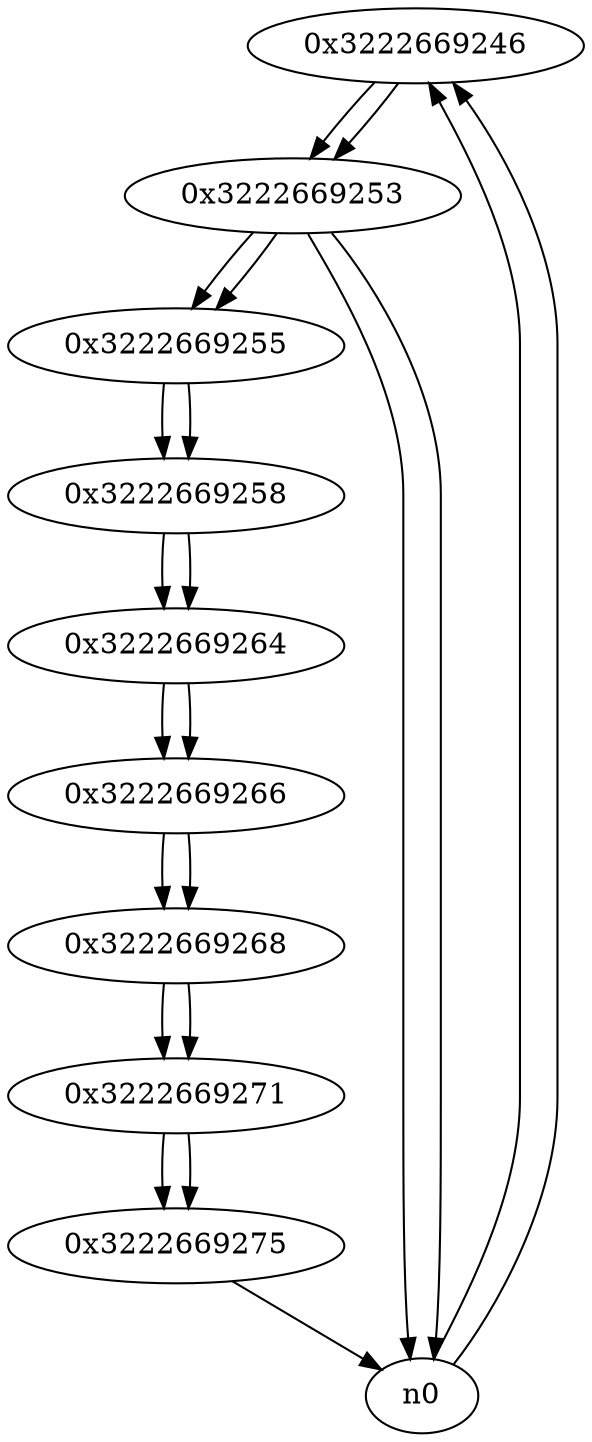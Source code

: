 digraph G{
/* nodes */
  n1 [label="0x3222669246"]
  n2 [label="0x3222669253"]
  n3 [label="0x3222669255"]
  n4 [label="0x3222669258"]
  n5 [label="0x3222669264"]
  n6 [label="0x3222669266"]
  n7 [label="0x3222669268"]
  n8 [label="0x3222669271"]
  n9 [label="0x3222669275"]
/* edges */
n1 -> n2;
n0 -> n1;
n0 -> n1;
n2 -> n0;
n2 -> n3;
n2 -> n0;
n1 -> n2;
n3 -> n4;
n2 -> n3;
n4 -> n5;
n3 -> n4;
n5 -> n6;
n4 -> n5;
n6 -> n7;
n5 -> n6;
n7 -> n8;
n6 -> n7;
n8 -> n9;
n7 -> n8;
n9 -> n0;
n8 -> n9;
}
